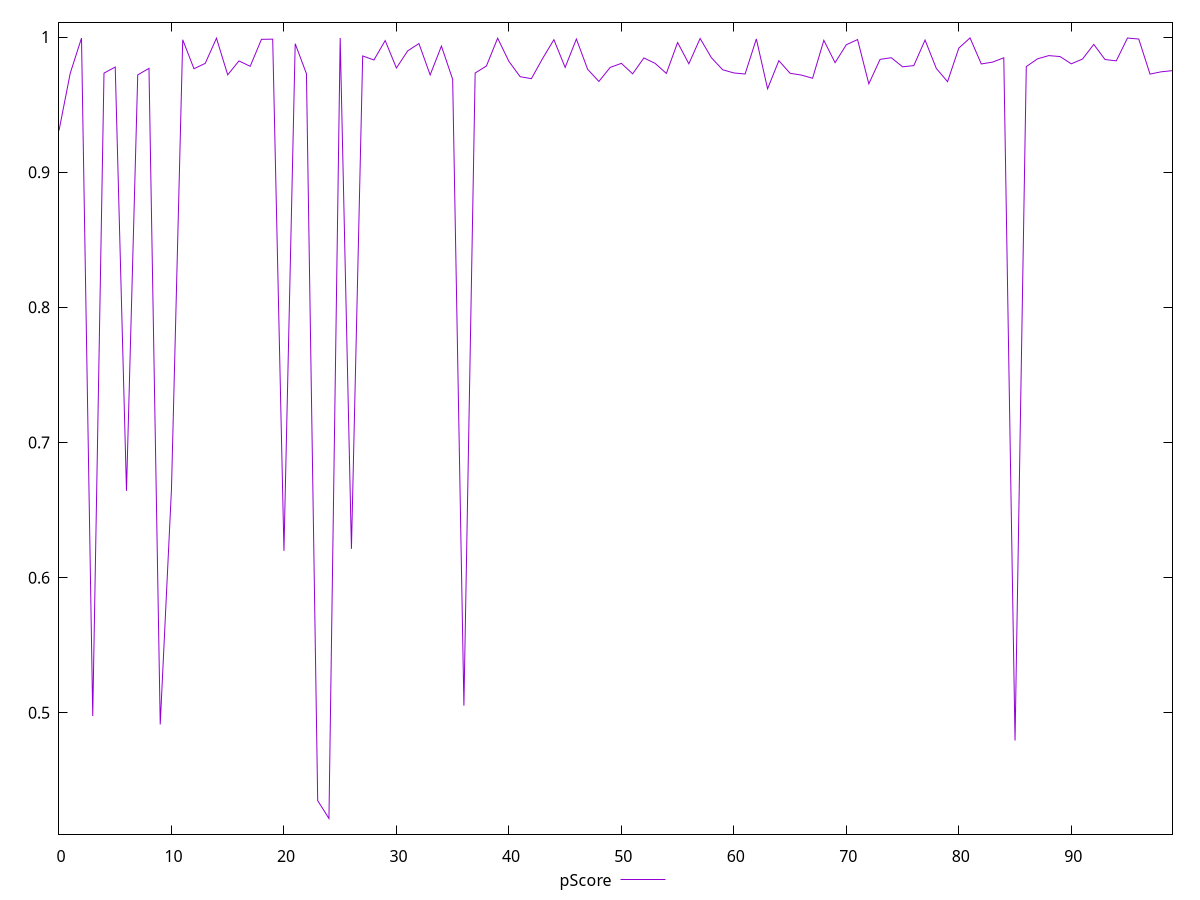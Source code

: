 reset

$pScore <<EOF
0 0.9308137601169131
1 0.9732672777868279
2 0.9992177634263018
3 0.49762225089517714
4 0.9733149210724769
5 0.9777960119926934
6 0.6642364943263239
7 0.971991334556259
8 0.9768248641273767
9 0.491380463410557
10 0.665737755599459
11 0.9979918140136309
12 0.9765388824130583
13 0.980512977056871
14 0.9991515251355985
15 0.972034619497794
16 0.9823264503748991
17 0.9783615678247679
18 0.9983135993465164
19 0.9984385333388425
20 0.6198023954464049
21 0.995081273866445
22 0.9728391060801437
23 0.43502012552808367
24 0.4217685994118758
25 0.9992687132229521
26 0.6212873444038918
27 0.9860087495632476
28 0.9830216693494547
29 0.9973903589614971
30 0.9770835424403699
31 0.9897608725612645
32 0.9951728233522013
33 0.9719783098428427
34 0.9933108486185396
35 0.9687122659841696
36 0.505290220257282
37 0.9733956411015618
38 0.9785575840113705
39 0.9991712717311452
40 0.9819774170652243
41 0.9706751280750532
42 0.9692034723356523
43 0.984176274104789
44 0.9980431693462841
45 0.9775341096286922
46 0.9985339463036814
47 0.9761598863920933
48 0.9671473519259441
49 0.9774966482180844
50 0.9805282758829037
51 0.9727807269312401
52 0.9845347685113723
53 0.9805277033418475
54 0.9730816602098235
55 0.9959463860938694
56 0.9802268291960738
57 0.9989523920477552
58 0.9847633307026078
59 0.9758180505458232
60 0.973446037460119
61 0.9726394994679219
62 0.998617923931352
63 0.9617099357589329
64 0.9825193100420704
65 0.9731798757789756
66 0.9718731459216507
67 0.969525088552245
68 0.9975689214014001
69 0.9810344228697017
70 0.9943141586439828
71 0.9981173814921409
72 0.9653766459092783
73 0.9834632810301133
74 0.9847074756269876
75 0.9779853758468156
76 0.9788615436022264
77 0.9977700618367771
78 0.9767915953253394
79 0.9669912073460427
80 0.9918014780262968
81 0.9993602032901141
82 0.980094180871169
83 0.9814404408535249
84 0.9846461064406733
85 0.4794612611724905
86 0.9781566774994465
87 0.9838698070677993
88 0.9862631502412975
89 0.9855801694616385
90 0.9801753128624283
91 0.983725297659117
92 0.9945684668943229
93 0.9833709979631176
94 0.9823853056150189
95 0.9992889740457747
96 0.9985082574015073
97 0.9725905368719132
98 0.9742810920493639
99 0.9751416205817109
EOF

set key outside below
set xrange [0:99]
set yrange [0.410216767334311:1.0109120353676788]
set trange [0.410216767334311:1.0109120353676788]
set terminal svg size 640, 500 enhanced background rgb 'white'
set output "reports/report_00028_2021-02-24T12-49-42.674Z/first-cpu-idle/samples/agenda/pScore/values.svg"

plot $pScore title "pScore" with line

reset
